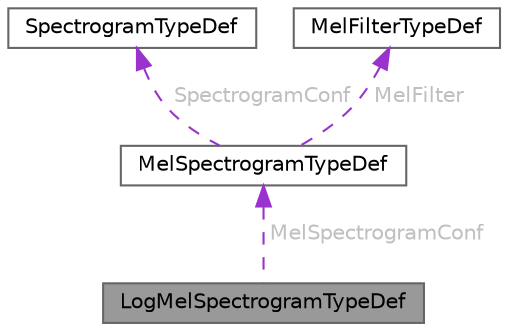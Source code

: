 digraph "LogMelSpectrogramTypeDef"
{
 // LATEX_PDF_SIZE
  bgcolor="transparent";
  edge [fontname=Helvetica,fontsize=10,labelfontname=Helvetica,labelfontsize=10];
  node [fontname=Helvetica,fontsize=10,shape=box,height=0.2,width=0.4];
  Node1 [id="Node000001",label="LogMelSpectrogramTypeDef",height=0.2,width=0.4,color="gray40", fillcolor="grey60", style="filled", fontcolor="black",tooltip="Instance structure for the floating-point Log-MelSpectrogram function."];
  Node2 -> Node1 [id="edge1_Node000001_Node000002",dir="back",color="darkorchid3",style="dashed",tooltip=" ",label=" MelSpectrogramConf",fontcolor="grey" ];
  Node2 [id="Node000002",label="MelSpectrogramTypeDef",height=0.2,width=0.4,color="gray40", fillcolor="white", style="filled",URL="$struct_mel_spectrogram_type_def.html",tooltip="Instance structure for the floating-point MelSpectrogram function."];
  Node3 -> Node2 [id="edge2_Node000002_Node000003",dir="back",color="darkorchid3",style="dashed",tooltip=" ",label=" SpectrogramConf",fontcolor="grey" ];
  Node3 [id="Node000003",label="SpectrogramTypeDef",height=0.2,width=0.4,color="gray40", fillcolor="white", style="filled",URL="$struct_spectrogram_type_def.html",tooltip="Instance structure for the floating-point Spectrogram function."];
  Node4 -> Node2 [id="edge3_Node000002_Node000004",dir="back",color="darkorchid3",style="dashed",tooltip=" ",label=" MelFilter",fontcolor="grey" ];
  Node4 [id="Node000004",label="MelFilterTypeDef",height=0.2,width=0.4,color="gray40", fillcolor="white", style="filled",URL="$struct_mel_filter_type_def.html",tooltip="Instance structure for the floating-point MelFilterbank function."];
}
